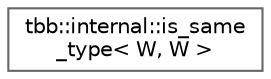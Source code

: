 digraph "类继承关系图"
{
 // LATEX_PDF_SIZE
  bgcolor="transparent";
  edge [fontname=Helvetica,fontsize=10,labelfontname=Helvetica,labelfontsize=10];
  node [fontname=Helvetica,fontsize=10,shape=box,height=0.2,width=0.4];
  rankdir="LR";
  Node0 [id="Node000000",label="tbb::internal::is_same\l_type\< W, W \>",height=0.2,width=0.4,color="grey40", fillcolor="white", style="filled",URL="$structtbb_1_1internal_1_1is__same__type_3_01_w_00_01_w_01_4.html",tooltip=" "];
}
